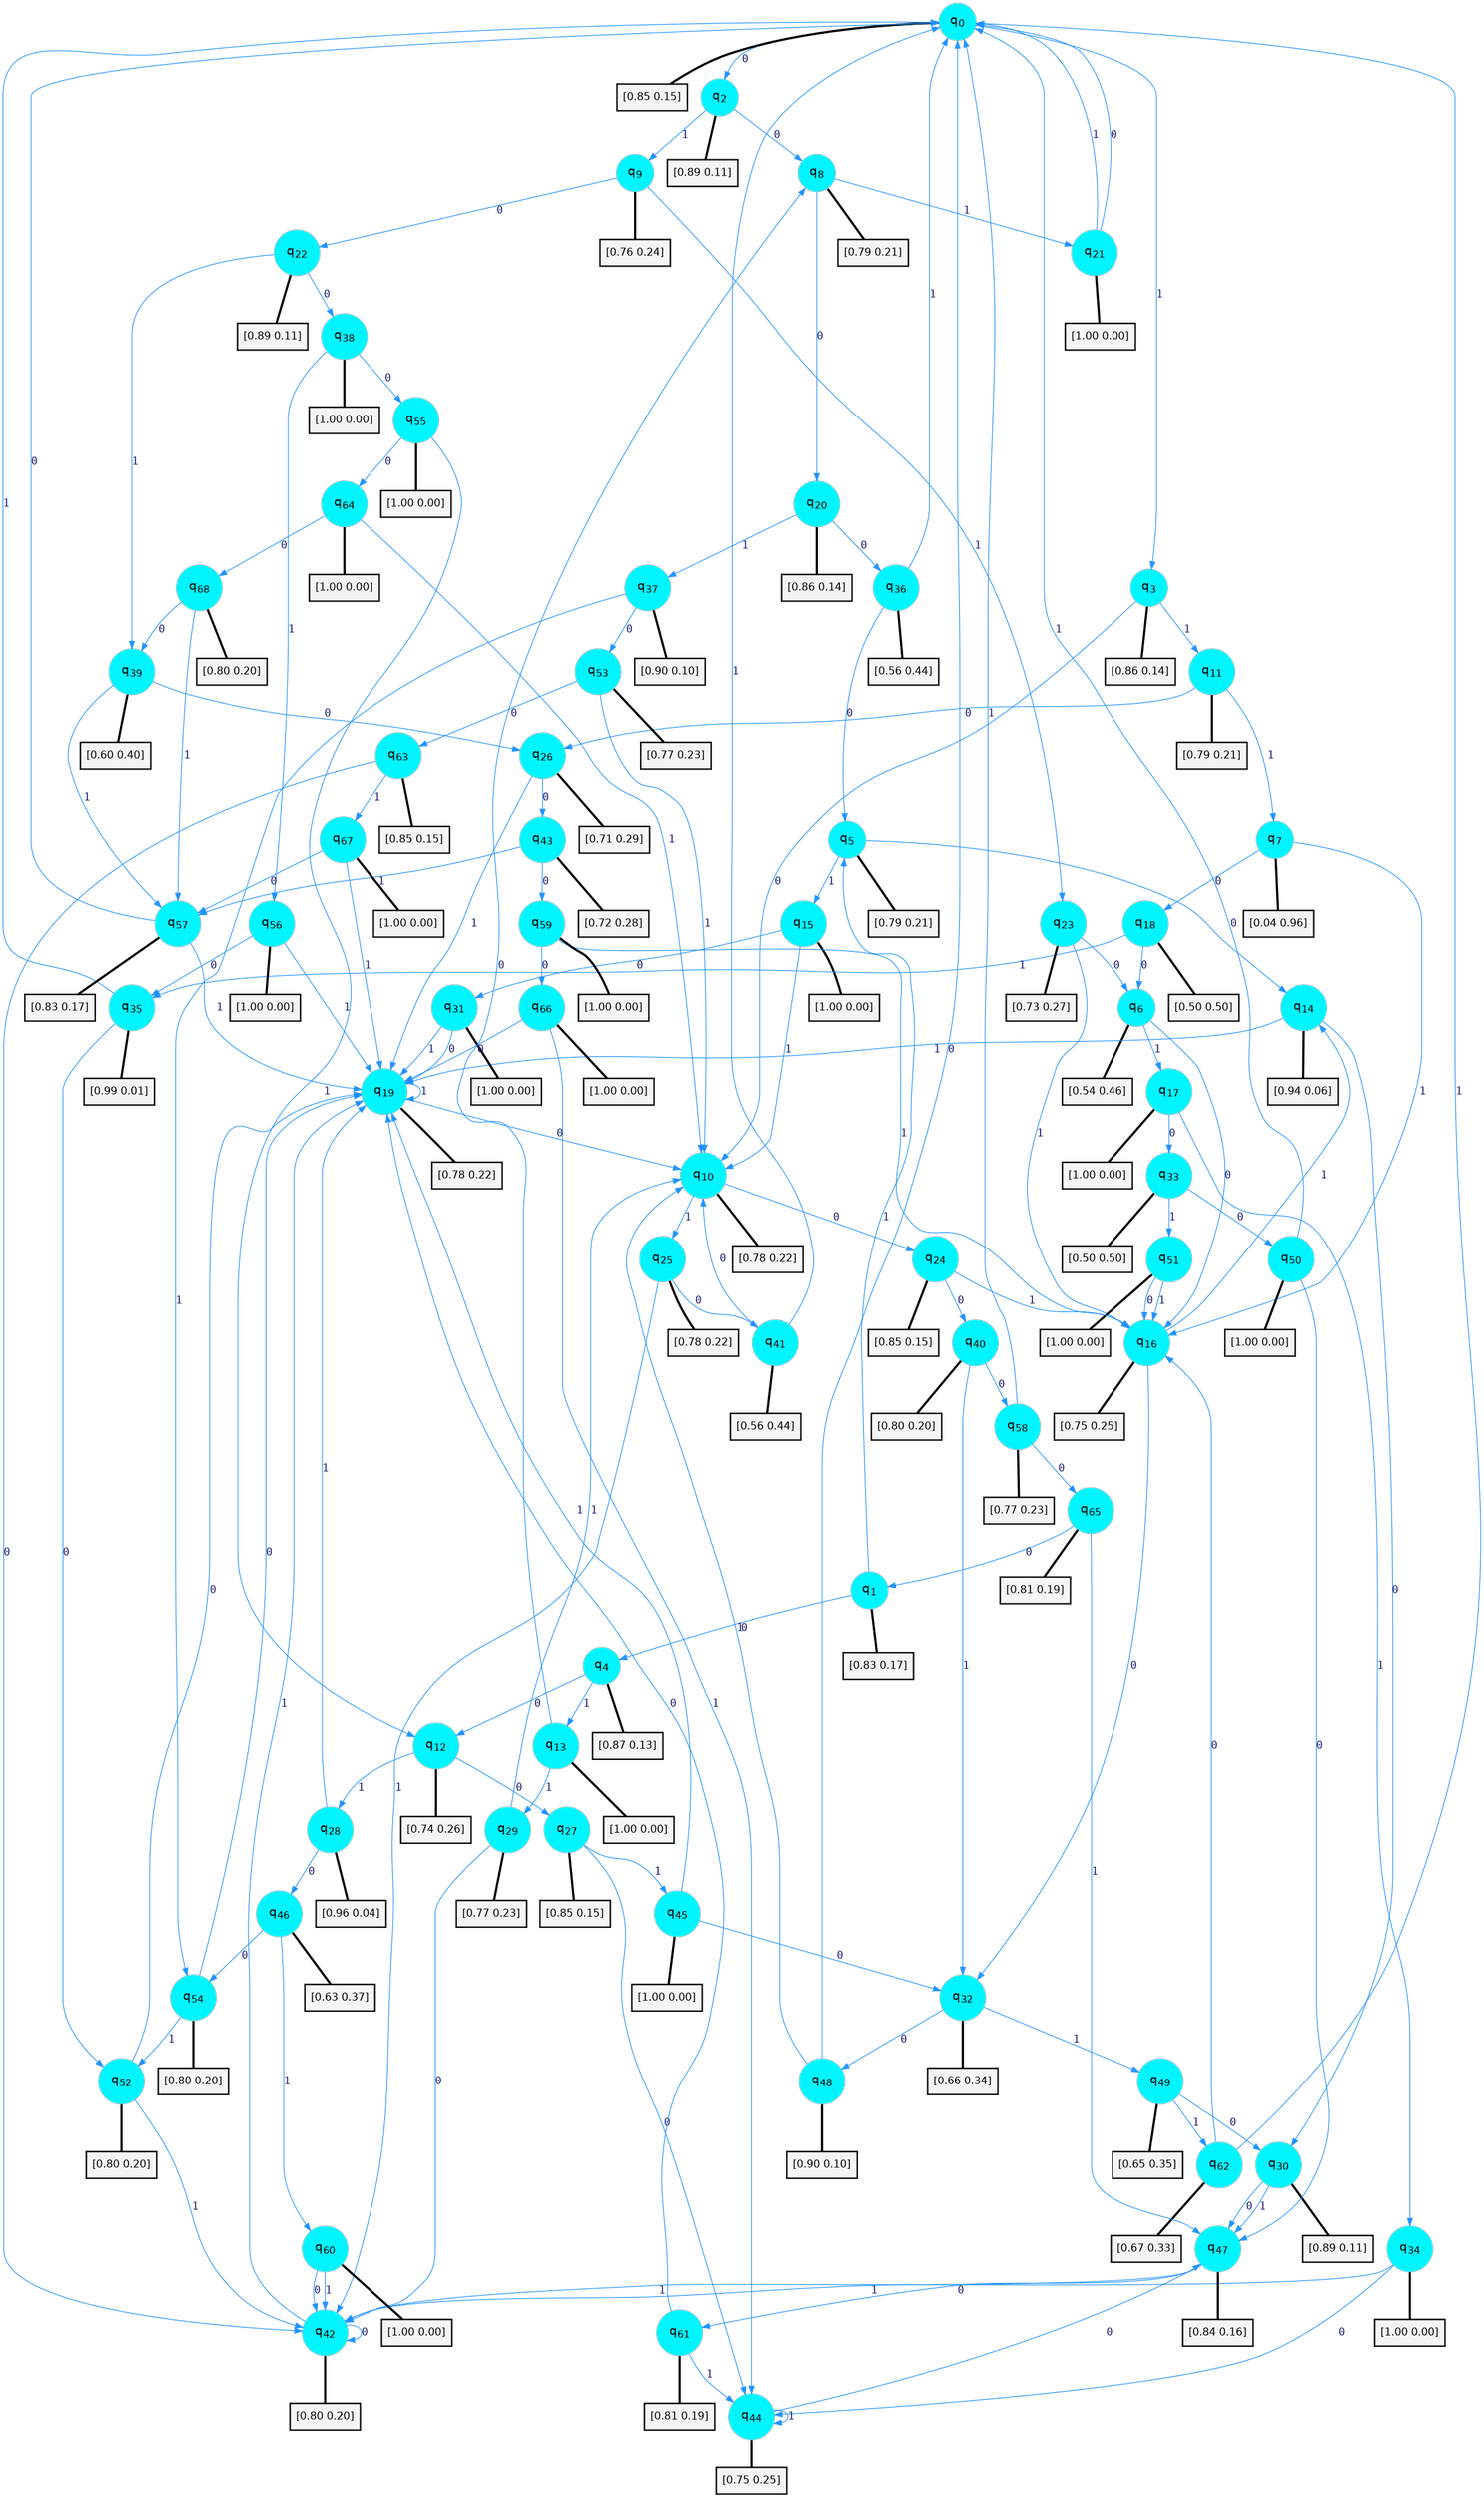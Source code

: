 digraph G {
graph [
bgcolor=transparent, dpi=300, rankdir=TD, size="40,25"];
node [
color=gray, fillcolor=turquoise1, fontcolor=black, fontname=Helvetica, fontsize=16, fontweight=bold, shape=circle, style=filled];
edge [
arrowsize=1, color=dodgerblue1, fontcolor=midnightblue, fontname=courier, fontweight=bold, penwidth=1, style=solid, weight=20];
0[label=<q<SUB>0</SUB>>];
1[label=<q<SUB>1</SUB>>];
2[label=<q<SUB>2</SUB>>];
3[label=<q<SUB>3</SUB>>];
4[label=<q<SUB>4</SUB>>];
5[label=<q<SUB>5</SUB>>];
6[label=<q<SUB>6</SUB>>];
7[label=<q<SUB>7</SUB>>];
8[label=<q<SUB>8</SUB>>];
9[label=<q<SUB>9</SUB>>];
10[label=<q<SUB>10</SUB>>];
11[label=<q<SUB>11</SUB>>];
12[label=<q<SUB>12</SUB>>];
13[label=<q<SUB>13</SUB>>];
14[label=<q<SUB>14</SUB>>];
15[label=<q<SUB>15</SUB>>];
16[label=<q<SUB>16</SUB>>];
17[label=<q<SUB>17</SUB>>];
18[label=<q<SUB>18</SUB>>];
19[label=<q<SUB>19</SUB>>];
20[label=<q<SUB>20</SUB>>];
21[label=<q<SUB>21</SUB>>];
22[label=<q<SUB>22</SUB>>];
23[label=<q<SUB>23</SUB>>];
24[label=<q<SUB>24</SUB>>];
25[label=<q<SUB>25</SUB>>];
26[label=<q<SUB>26</SUB>>];
27[label=<q<SUB>27</SUB>>];
28[label=<q<SUB>28</SUB>>];
29[label=<q<SUB>29</SUB>>];
30[label=<q<SUB>30</SUB>>];
31[label=<q<SUB>31</SUB>>];
32[label=<q<SUB>32</SUB>>];
33[label=<q<SUB>33</SUB>>];
34[label=<q<SUB>34</SUB>>];
35[label=<q<SUB>35</SUB>>];
36[label=<q<SUB>36</SUB>>];
37[label=<q<SUB>37</SUB>>];
38[label=<q<SUB>38</SUB>>];
39[label=<q<SUB>39</SUB>>];
40[label=<q<SUB>40</SUB>>];
41[label=<q<SUB>41</SUB>>];
42[label=<q<SUB>42</SUB>>];
43[label=<q<SUB>43</SUB>>];
44[label=<q<SUB>44</SUB>>];
45[label=<q<SUB>45</SUB>>];
46[label=<q<SUB>46</SUB>>];
47[label=<q<SUB>47</SUB>>];
48[label=<q<SUB>48</SUB>>];
49[label=<q<SUB>49</SUB>>];
50[label=<q<SUB>50</SUB>>];
51[label=<q<SUB>51</SUB>>];
52[label=<q<SUB>52</SUB>>];
53[label=<q<SUB>53</SUB>>];
54[label=<q<SUB>54</SUB>>];
55[label=<q<SUB>55</SUB>>];
56[label=<q<SUB>56</SUB>>];
57[label=<q<SUB>57</SUB>>];
58[label=<q<SUB>58</SUB>>];
59[label=<q<SUB>59</SUB>>];
60[label=<q<SUB>60</SUB>>];
61[label=<q<SUB>61</SUB>>];
62[label=<q<SUB>62</SUB>>];
63[label=<q<SUB>63</SUB>>];
64[label=<q<SUB>64</SUB>>];
65[label=<q<SUB>65</SUB>>];
66[label=<q<SUB>66</SUB>>];
67[label=<q<SUB>67</SUB>>];
68[label=<q<SUB>68</SUB>>];
69[label="[0.85 0.15]", shape=box,fontcolor=black, fontname=Helvetica, fontsize=14, penwidth=2, fillcolor=whitesmoke,color=black];
70[label="[0.83 0.17]", shape=box,fontcolor=black, fontname=Helvetica, fontsize=14, penwidth=2, fillcolor=whitesmoke,color=black];
71[label="[0.89 0.11]", shape=box,fontcolor=black, fontname=Helvetica, fontsize=14, penwidth=2, fillcolor=whitesmoke,color=black];
72[label="[0.86 0.14]", shape=box,fontcolor=black, fontname=Helvetica, fontsize=14, penwidth=2, fillcolor=whitesmoke,color=black];
73[label="[0.87 0.13]", shape=box,fontcolor=black, fontname=Helvetica, fontsize=14, penwidth=2, fillcolor=whitesmoke,color=black];
74[label="[0.79 0.21]", shape=box,fontcolor=black, fontname=Helvetica, fontsize=14, penwidth=2, fillcolor=whitesmoke,color=black];
75[label="[0.54 0.46]", shape=box,fontcolor=black, fontname=Helvetica, fontsize=14, penwidth=2, fillcolor=whitesmoke,color=black];
76[label="[0.04 0.96]", shape=box,fontcolor=black, fontname=Helvetica, fontsize=14, penwidth=2, fillcolor=whitesmoke,color=black];
77[label="[0.79 0.21]", shape=box,fontcolor=black, fontname=Helvetica, fontsize=14, penwidth=2, fillcolor=whitesmoke,color=black];
78[label="[0.76 0.24]", shape=box,fontcolor=black, fontname=Helvetica, fontsize=14, penwidth=2, fillcolor=whitesmoke,color=black];
79[label="[0.78 0.22]", shape=box,fontcolor=black, fontname=Helvetica, fontsize=14, penwidth=2, fillcolor=whitesmoke,color=black];
80[label="[0.79 0.21]", shape=box,fontcolor=black, fontname=Helvetica, fontsize=14, penwidth=2, fillcolor=whitesmoke,color=black];
81[label="[0.74 0.26]", shape=box,fontcolor=black, fontname=Helvetica, fontsize=14, penwidth=2, fillcolor=whitesmoke,color=black];
82[label="[1.00 0.00]", shape=box,fontcolor=black, fontname=Helvetica, fontsize=14, penwidth=2, fillcolor=whitesmoke,color=black];
83[label="[0.94 0.06]", shape=box,fontcolor=black, fontname=Helvetica, fontsize=14, penwidth=2, fillcolor=whitesmoke,color=black];
84[label="[1.00 0.00]", shape=box,fontcolor=black, fontname=Helvetica, fontsize=14, penwidth=2, fillcolor=whitesmoke,color=black];
85[label="[0.75 0.25]", shape=box,fontcolor=black, fontname=Helvetica, fontsize=14, penwidth=2, fillcolor=whitesmoke,color=black];
86[label="[1.00 0.00]", shape=box,fontcolor=black, fontname=Helvetica, fontsize=14, penwidth=2, fillcolor=whitesmoke,color=black];
87[label="[0.50 0.50]", shape=box,fontcolor=black, fontname=Helvetica, fontsize=14, penwidth=2, fillcolor=whitesmoke,color=black];
88[label="[0.78 0.22]", shape=box,fontcolor=black, fontname=Helvetica, fontsize=14, penwidth=2, fillcolor=whitesmoke,color=black];
89[label="[0.86 0.14]", shape=box,fontcolor=black, fontname=Helvetica, fontsize=14, penwidth=2, fillcolor=whitesmoke,color=black];
90[label="[1.00 0.00]", shape=box,fontcolor=black, fontname=Helvetica, fontsize=14, penwidth=2, fillcolor=whitesmoke,color=black];
91[label="[0.89 0.11]", shape=box,fontcolor=black, fontname=Helvetica, fontsize=14, penwidth=2, fillcolor=whitesmoke,color=black];
92[label="[0.73 0.27]", shape=box,fontcolor=black, fontname=Helvetica, fontsize=14, penwidth=2, fillcolor=whitesmoke,color=black];
93[label="[0.85 0.15]", shape=box,fontcolor=black, fontname=Helvetica, fontsize=14, penwidth=2, fillcolor=whitesmoke,color=black];
94[label="[0.78 0.22]", shape=box,fontcolor=black, fontname=Helvetica, fontsize=14, penwidth=2, fillcolor=whitesmoke,color=black];
95[label="[0.71 0.29]", shape=box,fontcolor=black, fontname=Helvetica, fontsize=14, penwidth=2, fillcolor=whitesmoke,color=black];
96[label="[0.85 0.15]", shape=box,fontcolor=black, fontname=Helvetica, fontsize=14, penwidth=2, fillcolor=whitesmoke,color=black];
97[label="[0.96 0.04]", shape=box,fontcolor=black, fontname=Helvetica, fontsize=14, penwidth=2, fillcolor=whitesmoke,color=black];
98[label="[0.77 0.23]", shape=box,fontcolor=black, fontname=Helvetica, fontsize=14, penwidth=2, fillcolor=whitesmoke,color=black];
99[label="[0.89 0.11]", shape=box,fontcolor=black, fontname=Helvetica, fontsize=14, penwidth=2, fillcolor=whitesmoke,color=black];
100[label="[1.00 0.00]", shape=box,fontcolor=black, fontname=Helvetica, fontsize=14, penwidth=2, fillcolor=whitesmoke,color=black];
101[label="[0.66 0.34]", shape=box,fontcolor=black, fontname=Helvetica, fontsize=14, penwidth=2, fillcolor=whitesmoke,color=black];
102[label="[0.50 0.50]", shape=box,fontcolor=black, fontname=Helvetica, fontsize=14, penwidth=2, fillcolor=whitesmoke,color=black];
103[label="[1.00 0.00]", shape=box,fontcolor=black, fontname=Helvetica, fontsize=14, penwidth=2, fillcolor=whitesmoke,color=black];
104[label="[0.99 0.01]", shape=box,fontcolor=black, fontname=Helvetica, fontsize=14, penwidth=2, fillcolor=whitesmoke,color=black];
105[label="[0.56 0.44]", shape=box,fontcolor=black, fontname=Helvetica, fontsize=14, penwidth=2, fillcolor=whitesmoke,color=black];
106[label="[0.90 0.10]", shape=box,fontcolor=black, fontname=Helvetica, fontsize=14, penwidth=2, fillcolor=whitesmoke,color=black];
107[label="[1.00 0.00]", shape=box,fontcolor=black, fontname=Helvetica, fontsize=14, penwidth=2, fillcolor=whitesmoke,color=black];
108[label="[0.60 0.40]", shape=box,fontcolor=black, fontname=Helvetica, fontsize=14, penwidth=2, fillcolor=whitesmoke,color=black];
109[label="[0.80 0.20]", shape=box,fontcolor=black, fontname=Helvetica, fontsize=14, penwidth=2, fillcolor=whitesmoke,color=black];
110[label="[0.56 0.44]", shape=box,fontcolor=black, fontname=Helvetica, fontsize=14, penwidth=2, fillcolor=whitesmoke,color=black];
111[label="[0.80 0.20]", shape=box,fontcolor=black, fontname=Helvetica, fontsize=14, penwidth=2, fillcolor=whitesmoke,color=black];
112[label="[0.72 0.28]", shape=box,fontcolor=black, fontname=Helvetica, fontsize=14, penwidth=2, fillcolor=whitesmoke,color=black];
113[label="[0.75 0.25]", shape=box,fontcolor=black, fontname=Helvetica, fontsize=14, penwidth=2, fillcolor=whitesmoke,color=black];
114[label="[1.00 0.00]", shape=box,fontcolor=black, fontname=Helvetica, fontsize=14, penwidth=2, fillcolor=whitesmoke,color=black];
115[label="[0.63 0.37]", shape=box,fontcolor=black, fontname=Helvetica, fontsize=14, penwidth=2, fillcolor=whitesmoke,color=black];
116[label="[0.84 0.16]", shape=box,fontcolor=black, fontname=Helvetica, fontsize=14, penwidth=2, fillcolor=whitesmoke,color=black];
117[label="[0.90 0.10]", shape=box,fontcolor=black, fontname=Helvetica, fontsize=14, penwidth=2, fillcolor=whitesmoke,color=black];
118[label="[0.65 0.35]", shape=box,fontcolor=black, fontname=Helvetica, fontsize=14, penwidth=2, fillcolor=whitesmoke,color=black];
119[label="[1.00 0.00]", shape=box,fontcolor=black, fontname=Helvetica, fontsize=14, penwidth=2, fillcolor=whitesmoke,color=black];
120[label="[1.00 0.00]", shape=box,fontcolor=black, fontname=Helvetica, fontsize=14, penwidth=2, fillcolor=whitesmoke,color=black];
121[label="[0.80 0.20]", shape=box,fontcolor=black, fontname=Helvetica, fontsize=14, penwidth=2, fillcolor=whitesmoke,color=black];
122[label="[0.77 0.23]", shape=box,fontcolor=black, fontname=Helvetica, fontsize=14, penwidth=2, fillcolor=whitesmoke,color=black];
123[label="[0.80 0.20]", shape=box,fontcolor=black, fontname=Helvetica, fontsize=14, penwidth=2, fillcolor=whitesmoke,color=black];
124[label="[1.00 0.00]", shape=box,fontcolor=black, fontname=Helvetica, fontsize=14, penwidth=2, fillcolor=whitesmoke,color=black];
125[label="[1.00 0.00]", shape=box,fontcolor=black, fontname=Helvetica, fontsize=14, penwidth=2, fillcolor=whitesmoke,color=black];
126[label="[0.83 0.17]", shape=box,fontcolor=black, fontname=Helvetica, fontsize=14, penwidth=2, fillcolor=whitesmoke,color=black];
127[label="[0.77 0.23]", shape=box,fontcolor=black, fontname=Helvetica, fontsize=14, penwidth=2, fillcolor=whitesmoke,color=black];
128[label="[1.00 0.00]", shape=box,fontcolor=black, fontname=Helvetica, fontsize=14, penwidth=2, fillcolor=whitesmoke,color=black];
129[label="[1.00 0.00]", shape=box,fontcolor=black, fontname=Helvetica, fontsize=14, penwidth=2, fillcolor=whitesmoke,color=black];
130[label="[0.81 0.19]", shape=box,fontcolor=black, fontname=Helvetica, fontsize=14, penwidth=2, fillcolor=whitesmoke,color=black];
131[label="[0.67 0.33]", shape=box,fontcolor=black, fontname=Helvetica, fontsize=14, penwidth=2, fillcolor=whitesmoke,color=black];
132[label="[0.85 0.15]", shape=box,fontcolor=black, fontname=Helvetica, fontsize=14, penwidth=2, fillcolor=whitesmoke,color=black];
133[label="[1.00 0.00]", shape=box,fontcolor=black, fontname=Helvetica, fontsize=14, penwidth=2, fillcolor=whitesmoke,color=black];
134[label="[0.81 0.19]", shape=box,fontcolor=black, fontname=Helvetica, fontsize=14, penwidth=2, fillcolor=whitesmoke,color=black];
135[label="[1.00 0.00]", shape=box,fontcolor=black, fontname=Helvetica, fontsize=14, penwidth=2, fillcolor=whitesmoke,color=black];
136[label="[1.00 0.00]", shape=box,fontcolor=black, fontname=Helvetica, fontsize=14, penwidth=2, fillcolor=whitesmoke,color=black];
137[label="[0.80 0.20]", shape=box,fontcolor=black, fontname=Helvetica, fontsize=14, penwidth=2, fillcolor=whitesmoke,color=black];
0->2 [label=0];
0->3 [label=1];
0->69 [arrowhead=none, penwidth=3,color=black];
1->4 [label=0];
1->5 [label=1];
1->70 [arrowhead=none, penwidth=3,color=black];
2->8 [label=0];
2->9 [label=1];
2->71 [arrowhead=none, penwidth=3,color=black];
3->10 [label=0];
3->11 [label=1];
3->72 [arrowhead=none, penwidth=3,color=black];
4->12 [label=0];
4->13 [label=1];
4->73 [arrowhead=none, penwidth=3,color=black];
5->14 [label=0];
5->15 [label=1];
5->74 [arrowhead=none, penwidth=3,color=black];
6->16 [label=0];
6->17 [label=1];
6->75 [arrowhead=none, penwidth=3,color=black];
7->18 [label=0];
7->16 [label=1];
7->76 [arrowhead=none, penwidth=3,color=black];
8->20 [label=0];
8->21 [label=1];
8->77 [arrowhead=none, penwidth=3,color=black];
9->22 [label=0];
9->23 [label=1];
9->78 [arrowhead=none, penwidth=3,color=black];
10->24 [label=0];
10->25 [label=1];
10->79 [arrowhead=none, penwidth=3,color=black];
11->26 [label=0];
11->7 [label=1];
11->80 [arrowhead=none, penwidth=3,color=black];
12->27 [label=0];
12->28 [label=1];
12->81 [arrowhead=none, penwidth=3,color=black];
13->8 [label=0];
13->29 [label=1];
13->82 [arrowhead=none, penwidth=3,color=black];
14->30 [label=0];
14->19 [label=1];
14->83 [arrowhead=none, penwidth=3,color=black];
15->31 [label=0];
15->10 [label=1];
15->84 [arrowhead=none, penwidth=3,color=black];
16->32 [label=0];
16->14 [label=1];
16->85 [arrowhead=none, penwidth=3,color=black];
17->33 [label=0];
17->34 [label=1];
17->86 [arrowhead=none, penwidth=3,color=black];
18->6 [label=0];
18->35 [label=1];
18->87 [arrowhead=none, penwidth=3,color=black];
19->10 [label=0];
19->19 [label=1];
19->88 [arrowhead=none, penwidth=3,color=black];
20->36 [label=0];
20->37 [label=1];
20->89 [arrowhead=none, penwidth=3,color=black];
21->0 [label=0];
21->0 [label=1];
21->90 [arrowhead=none, penwidth=3,color=black];
22->38 [label=0];
22->39 [label=1];
22->91 [arrowhead=none, penwidth=3,color=black];
23->6 [label=0];
23->16 [label=1];
23->92 [arrowhead=none, penwidth=3,color=black];
24->40 [label=0];
24->16 [label=1];
24->93 [arrowhead=none, penwidth=3,color=black];
25->41 [label=0];
25->42 [label=1];
25->94 [arrowhead=none, penwidth=3,color=black];
26->43 [label=0];
26->19 [label=1];
26->95 [arrowhead=none, penwidth=3,color=black];
27->44 [label=0];
27->45 [label=1];
27->96 [arrowhead=none, penwidth=3,color=black];
28->46 [label=0];
28->19 [label=1];
28->97 [arrowhead=none, penwidth=3,color=black];
29->42 [label=0];
29->10 [label=1];
29->98 [arrowhead=none, penwidth=3,color=black];
30->47 [label=0];
30->47 [label=1];
30->99 [arrowhead=none, penwidth=3,color=black];
31->19 [label=0];
31->19 [label=1];
31->100 [arrowhead=none, penwidth=3,color=black];
32->48 [label=0];
32->49 [label=1];
32->101 [arrowhead=none, penwidth=3,color=black];
33->50 [label=0];
33->51 [label=1];
33->102 [arrowhead=none, penwidth=3,color=black];
34->44 [label=0];
34->42 [label=1];
34->103 [arrowhead=none, penwidth=3,color=black];
35->52 [label=0];
35->0 [label=1];
35->104 [arrowhead=none, penwidth=3,color=black];
36->5 [label=0];
36->0 [label=1];
36->105 [arrowhead=none, penwidth=3,color=black];
37->53 [label=0];
37->54 [label=1];
37->106 [arrowhead=none, penwidth=3,color=black];
38->55 [label=0];
38->56 [label=1];
38->107 [arrowhead=none, penwidth=3,color=black];
39->26 [label=0];
39->57 [label=1];
39->108 [arrowhead=none, penwidth=3,color=black];
40->58 [label=0];
40->32 [label=1];
40->109 [arrowhead=none, penwidth=3,color=black];
41->10 [label=0];
41->0 [label=1];
41->110 [arrowhead=none, penwidth=3,color=black];
42->42 [label=0];
42->19 [label=1];
42->111 [arrowhead=none, penwidth=3,color=black];
43->59 [label=0];
43->57 [label=1];
43->112 [arrowhead=none, penwidth=3,color=black];
44->47 [label=0];
44->44 [label=1];
44->113 [arrowhead=none, penwidth=3,color=black];
45->32 [label=0];
45->19 [label=1];
45->114 [arrowhead=none, penwidth=3,color=black];
46->54 [label=0];
46->60 [label=1];
46->115 [arrowhead=none, penwidth=3,color=black];
47->61 [label=0];
47->42 [label=1];
47->116 [arrowhead=none, penwidth=3,color=black];
48->0 [label=0];
48->10 [label=1];
48->117 [arrowhead=none, penwidth=3,color=black];
49->30 [label=0];
49->62 [label=1];
49->118 [arrowhead=none, penwidth=3,color=black];
50->47 [label=0];
50->0 [label=1];
50->119 [arrowhead=none, penwidth=3,color=black];
51->16 [label=0];
51->16 [label=1];
51->120 [arrowhead=none, penwidth=3,color=black];
52->19 [label=0];
52->42 [label=1];
52->121 [arrowhead=none, penwidth=3,color=black];
53->63 [label=0];
53->10 [label=1];
53->122 [arrowhead=none, penwidth=3,color=black];
54->19 [label=0];
54->52 [label=1];
54->123 [arrowhead=none, penwidth=3,color=black];
55->64 [label=0];
55->12 [label=1];
55->124 [arrowhead=none, penwidth=3,color=black];
56->35 [label=0];
56->19 [label=1];
56->125 [arrowhead=none, penwidth=3,color=black];
57->0 [label=0];
57->19 [label=1];
57->126 [arrowhead=none, penwidth=3,color=black];
58->65 [label=0];
58->0 [label=1];
58->127 [arrowhead=none, penwidth=3,color=black];
59->66 [label=0];
59->16 [label=1];
59->128 [arrowhead=none, penwidth=3,color=black];
60->42 [label=0];
60->42 [label=1];
60->129 [arrowhead=none, penwidth=3,color=black];
61->19 [label=0];
61->44 [label=1];
61->130 [arrowhead=none, penwidth=3,color=black];
62->16 [label=0];
62->0 [label=1];
62->131 [arrowhead=none, penwidth=3,color=black];
63->42 [label=0];
63->67 [label=1];
63->132 [arrowhead=none, penwidth=3,color=black];
64->68 [label=0];
64->10 [label=1];
64->133 [arrowhead=none, penwidth=3,color=black];
65->1 [label=0];
65->47 [label=1];
65->134 [arrowhead=none, penwidth=3,color=black];
66->19 [label=0];
66->44 [label=1];
66->135 [arrowhead=none, penwidth=3,color=black];
67->57 [label=0];
67->19 [label=1];
67->136 [arrowhead=none, penwidth=3,color=black];
68->39 [label=0];
68->57 [label=1];
68->137 [arrowhead=none, penwidth=3,color=black];
}
